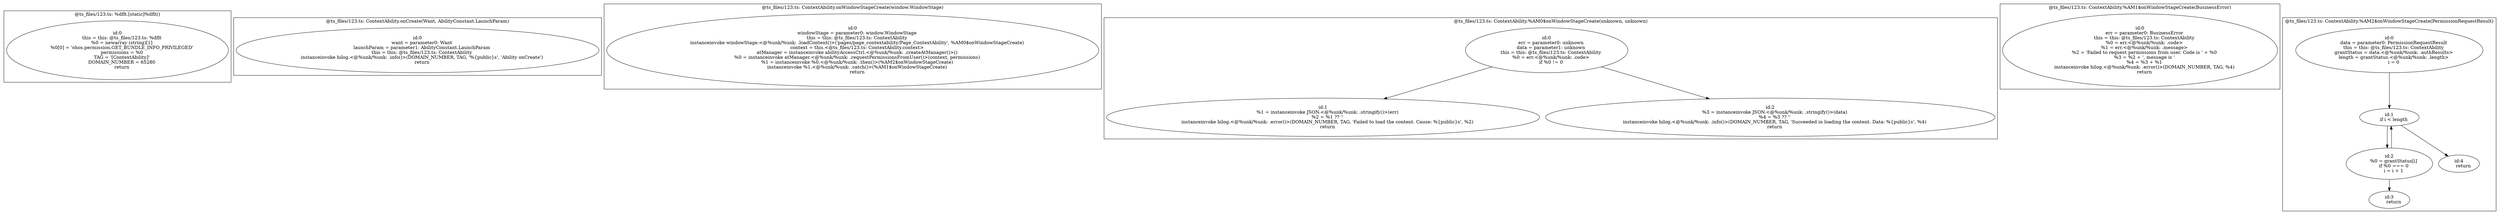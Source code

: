 digraph "123.ts" {
subgraph "cluster_@ts_files/123.ts: %dflt.[static]%dflt()" {
  label="@ts_files/123.ts: %dflt.[static]%dflt()";
  Node33700 [label="id:0
      this = this: @ts_files/123.ts: %dflt
      %0 = newarray (string)[1]
      %0[0] = 'ohos.permission.GET_BUNDLE_INFO_PRIVILEGED'
      permissions = %0
      TAG = '[ContextAbility]'
      DOMAIN_NUMBER = 65280
      return"];
}
subgraph "cluster_@ts_files/123.ts: ContextAbility.onCreate(Want, AbilityConstant.LaunchParam)" {
  label="@ts_files/123.ts: ContextAbility.onCreate(Want, AbilityConstant.LaunchParam)";
  Node70800 [label="id:0
      want = parameter0: Want
      launchParam = parameter1: AbilityConstant.LaunchParam
      this = this: @ts_files/123.ts: ContextAbility
      instanceinvoke hilog.<@%unk/%unk: .info()>(DOMAIN_NUMBER, TAG, '%{public}s', 'Ability onCreate')
      return"];
}
subgraph "cluster_@ts_files/123.ts: ContextAbility.onWindowStageCreate(window.WindowStage)" {
  label="@ts_files/123.ts: ContextAbility.onWindowStageCreate(window.WindowStage)";
  Node68620 [label="id:0
      windowStage = parameter0: window.WindowStage
      this = this: @ts_files/123.ts: ContextAbility
      instanceinvoke windowStage.<@%unk/%unk: .loadContent()>('pages/page_contextability/Page_ContextAbility', %AM0$onWindowStageCreate)
      context = this.<@ts_files/123.ts: ContextAbility.context>
      atManager = instanceinvoke abilityAccessCtrl.<@%unk/%unk: .createAtManager()>()
      %0 = instanceinvoke atManager.<@%unk/%unk: .requestPermissionsFromUser()>(context, permissions)
      %1 = instanceinvoke %0.<@%unk/%unk: .then()>(%AM2$onWindowStageCreate)
      instanceinvoke %1.<@%unk/%unk: .catch()>(%AM1$onWindowStageCreate)
      return"];
}
subgraph "cluster_@ts_files/123.ts: ContextAbility.%AM0$onWindowStageCreate(unknown, unknown)" {
  label="@ts_files/123.ts: ContextAbility.%AM0$onWindowStageCreate(unknown, unknown)";
  Node69270 [label="id:0
      err = parameter0: unknown
      data = parameter1: unknown
      this = this: @ts_files/123.ts: ContextAbility
      %0 = err.<@%unk/%unk: .code>
      if %0 != 0"];
  Node69271 [label="id:1
      %1 = instanceinvoke JSON.<@%unk/%unk: .stringify()>(err)
      %2 = %1 ?? ''
      instanceinvoke hilog.<@%unk/%unk: .error()>(DOMAIN_NUMBER, TAG, 'Failed to load the content. Cause: %{public}s', %2)
      return"];
  Node69272 [label="id:2
      %3 = instanceinvoke JSON.<@%unk/%unk: .stringify()>(data)
      %4 = %3 ?? ''
      instanceinvoke hilog.<@%unk/%unk: .info()>(DOMAIN_NUMBER, TAG, 'Succeeded in loading the content. Data: %{public}s', %4)
      return"];
  Node69270 -> Node69271;
  Node69270 -> Node69272;
}
subgraph "cluster_@ts_files/123.ts: ContextAbility.%AM1$onWindowStageCreate(BusinessError)" {
  label="@ts_files/123.ts: ContextAbility.%AM1$onWindowStageCreate(BusinessError)";
  Node66500 [label="id:0
      err = parameter0: BusinessError
      this = this: @ts_files/123.ts: ContextAbility
      %0 = err.<@%unk/%unk: .code>
      %1 = err.<@%unk/%unk: .message>
      %2 = 'Failed to request permissions from user. Code is ' + %0
      %3 = %2 + ', message is '
      %4 = %3 + %1
      instanceinvoke hilog.<@%unk/%unk: .error()>(DOMAIN_NUMBER, TAG, %4)
      return"];
}
subgraph "cluster_@ts_files/123.ts: ContextAbility.%AM2$onWindowStageCreate(PermissionRequestResult)" {
  label="@ts_files/123.ts: ContextAbility.%AM2$onWindowStageCreate(PermissionRequestResult)";
  Node77340 [label="id:0
      data = parameter0: PermissionRequestResult
      this = this: @ts_files/123.ts: ContextAbility
      grantStatus = data.<@%unk/%unk: .authResults>
      length = grantStatus.<@%unk/%unk: .length>
      i = 0"];
  Node77341 [label="id:1
      if i < length"];
  Node77342 [label="id:2
      %0 = grantStatus[i]
      if %0 === 0
      i = i + 1"];
  Node77343 [label="id:3
      return"];
  Node77344 [label="id:4
      return"];
  Node77340 -> Node77341;
  Node77341 -> Node77342;
  Node77341 -> Node77344;
  Node77342 -> Node77343;
  Node77342 -> Node77341;
}
}
